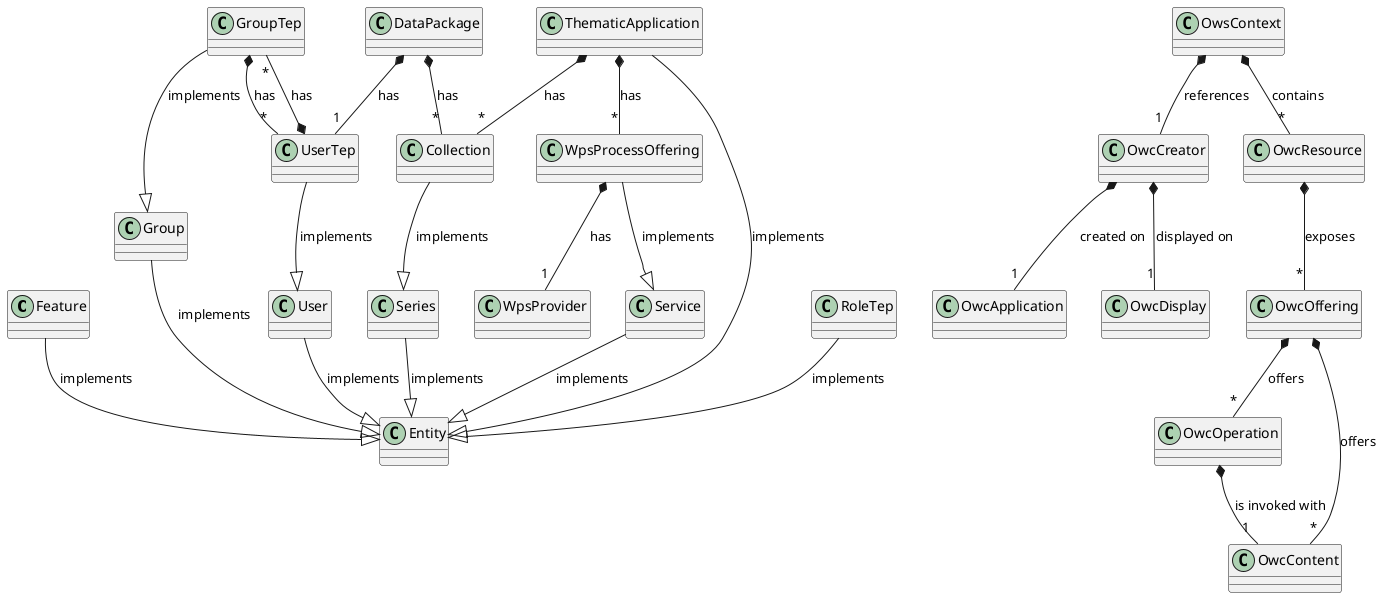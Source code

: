 @startuml
Feature  --|>  Entity : implements
Group  --|>  Entity : implements
Series  --|>  Entity : implements
Service  --|>  Entity : implements
User  --|>  Entity : implements
WpsProcessOffering  *-- "1" WpsProvider : has
WpsProcessOffering  --|>  Service : implements
OwcCreator  *-- "1" OwcApplication : created on 
OwcCreator  *-- "1" OwcDisplay : displayed on 
OwcOffering  *-- "*" OwcOperation : offers 
OwcOffering  *-- "*" OwcContent : offers 
OwcOperation  *-- "1" OwcContent : is invoked with 
OwcResource  *-- "*" OwcOffering : exposes 
OwsContext  *-- "1" OwcCreator : references 
OwsContext  *-- "*" OwcResource : contains 
Collection  --|>  Series : implements
DataPackage  *-- "1" UserTep : has
DataPackage  *-- "*" Collection : has
GroupTep  *-- "*" UserTep : has
GroupTep  --|>  Group : implements
RoleTep  --|>  Entity : implements
ThematicApplication  *-- "*" Collection : has
ThematicApplication  *-- "*" WpsProcessOffering : has
ThematicApplication  --|>  Entity : implements
UserTep  *-- "*" GroupTep : has
UserTep  --|>  User : implements
@enduml

